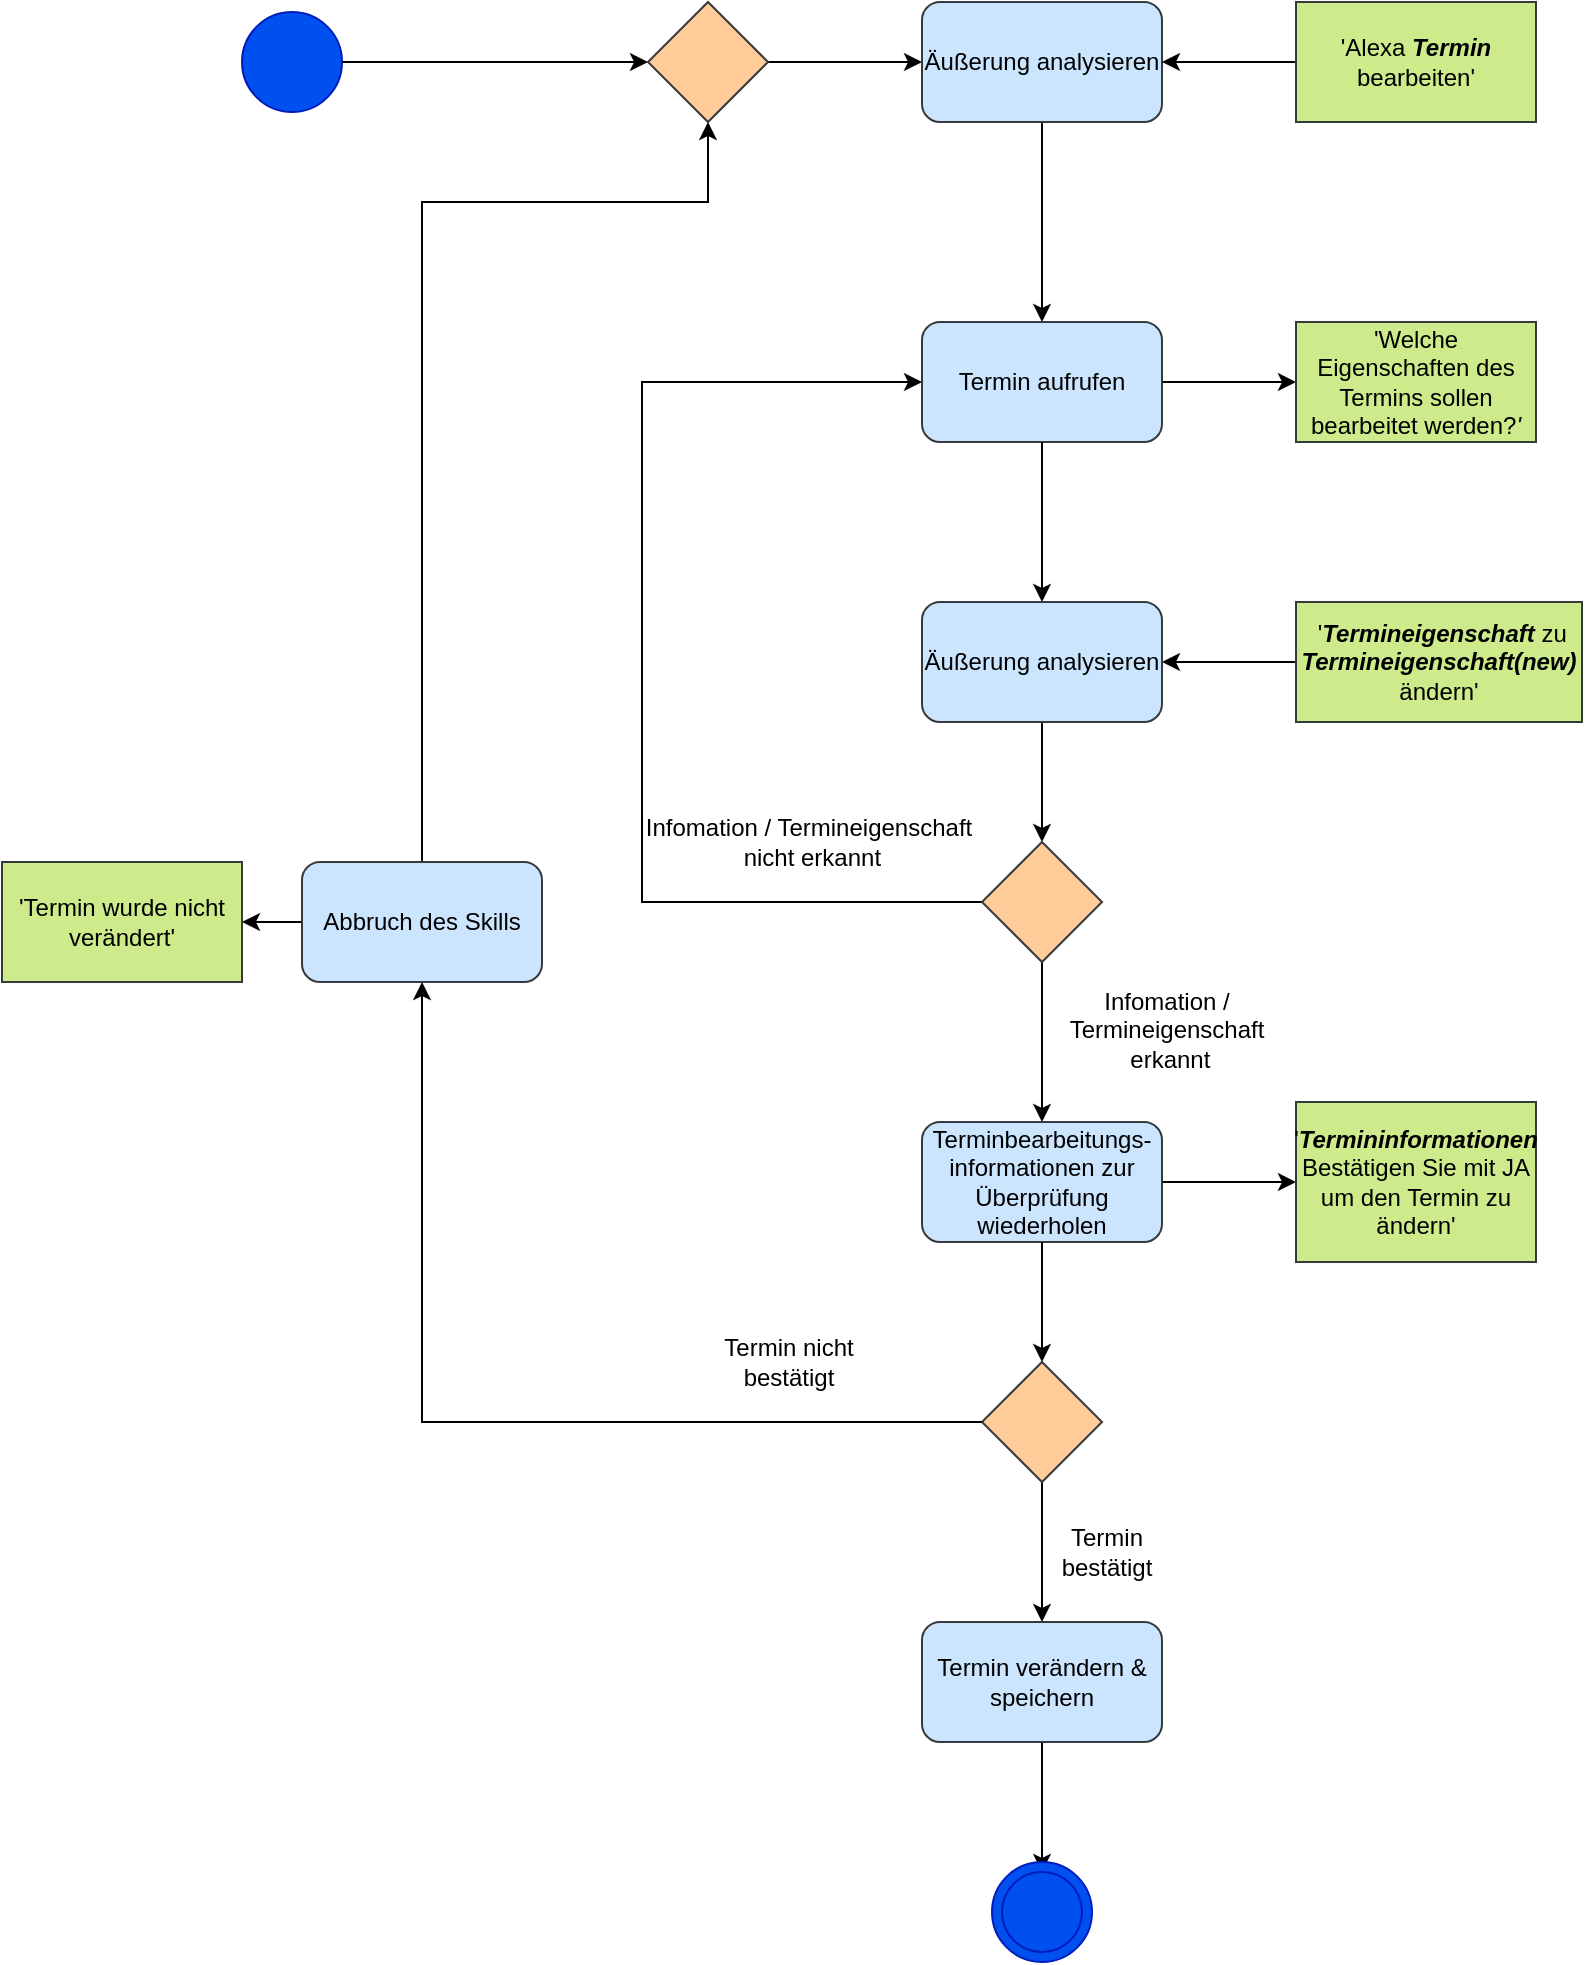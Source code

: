 <mxfile version="12.3.2" type="device" pages="1"><diagram id="49ZpyDbr96Wpg-Xodbfq" name="Page-1"><mxGraphModel dx="898" dy="833" grid="1" gridSize="10" guides="1" tooltips="1" connect="1" arrows="1" fold="1" page="1" pageScale="1" pageWidth="827" pageHeight="1169" math="0" shadow="0"><root><mxCell id="0"/><mxCell id="1" parent="0"/><mxCell id="D5JneLQj2guxoiwz3cLh-1" value="" style="ellipse;whiteSpace=wrap;html=1;aspect=fixed;fillColor=#0050ef;strokeColor=#001DBC;fontColor=#ffffff;" vertex="1" parent="1"><mxGeometry x="130" y="65" width="50" height="50" as="geometry"/></mxCell><mxCell id="D5JneLQj2guxoiwz3cLh-2" value="" style="edgeStyle=orthogonalEdgeStyle;rounded=0;orthogonalLoop=1;jettySize=auto;html=1;" edge="1" parent="1" source="D5JneLQj2guxoiwz3cLh-33" target="D5JneLQj2guxoiwz3cLh-4"><mxGeometry relative="1" as="geometry"><mxPoint x="390" y="90" as="sourcePoint"/></mxGeometry></mxCell><mxCell id="D5JneLQj2guxoiwz3cLh-3" value="" style="edgeStyle=orthogonalEdgeStyle;rounded=0;orthogonalLoop=1;jettySize=auto;html=1;" edge="1" parent="1" source="D5JneLQj2guxoiwz3cLh-4" target="D5JneLQj2guxoiwz3cLh-9"><mxGeometry relative="1" as="geometry"><mxPoint x="530" y="180" as="targetPoint"/></mxGeometry></mxCell><mxCell id="D5JneLQj2guxoiwz3cLh-4" value="Äußerung analysieren" style="rounded=1;whiteSpace=wrap;html=1;fillColor=#cce5ff;strokeColor=#36393d;" vertex="1" parent="1"><mxGeometry x="470" y="60" width="120" height="60" as="geometry"/></mxCell><mxCell id="D5JneLQj2guxoiwz3cLh-5" style="edgeStyle=orthogonalEdgeStyle;rounded=0;orthogonalLoop=1;jettySize=auto;html=1;exitX=0;exitY=0.5;exitDx=0;exitDy=0;entryX=1;entryY=0.5;entryDx=0;entryDy=0;" edge="1" parent="1" source="D5JneLQj2guxoiwz3cLh-6" target="D5JneLQj2guxoiwz3cLh-4"><mxGeometry relative="1" as="geometry"/></mxCell><mxCell id="D5JneLQj2guxoiwz3cLh-6" value="'Alexa &lt;b&gt;&lt;i&gt;Termin &lt;/i&gt;&lt;/b&gt;bearbeiten'" style="rounded=0;whiteSpace=wrap;html=1;fillColor=#cdeb8b;strokeColor=#36393d;" vertex="1" parent="1"><mxGeometry x="657" y="60" width="120" height="60" as="geometry"/></mxCell><mxCell id="D5JneLQj2guxoiwz3cLh-7" value="" style="edgeStyle=orthogonalEdgeStyle;rounded=0;orthogonalLoop=1;jettySize=auto;html=1;exitX=0.5;exitY=1;exitDx=0;exitDy=0;" edge="1" parent="1" source="D5JneLQj2guxoiwz3cLh-41" target="D5JneLQj2guxoiwz3cLh-12"><mxGeometry relative="1" as="geometry"><mxPoint x="530" y="440" as="sourcePoint"/></mxGeometry></mxCell><mxCell id="D5JneLQj2guxoiwz3cLh-8" value="" style="edgeStyle=orthogonalEdgeStyle;rounded=0;orthogonalLoop=1;jettySize=auto;html=1;" edge="1" parent="1" source="D5JneLQj2guxoiwz3cLh-9" target="D5JneLQj2guxoiwz3cLh-24"><mxGeometry relative="1" as="geometry"/></mxCell><mxCell id="D5JneLQj2guxoiwz3cLh-9" value="Termin aufrufen" style="rounded=1;whiteSpace=wrap;html=1;fillColor=#cce5ff;strokeColor=#36393d;" vertex="1" parent="1"><mxGeometry x="470" y="220" width="120" height="60" as="geometry"/></mxCell><mxCell id="D5JneLQj2guxoiwz3cLh-10" value="" style="edgeStyle=orthogonalEdgeStyle;rounded=0;orthogonalLoop=1;jettySize=auto;html=1;entryX=0;entryY=0.5;entryDx=0;entryDy=0;" edge="1" parent="1" source="D5JneLQj2guxoiwz3cLh-12" target="D5JneLQj2guxoiwz3cLh-9"><mxGeometry relative="1" as="geometry"><mxPoint x="440" y="250" as="targetPoint"/><Array as="points"><mxPoint x="330" y="510"/><mxPoint x="330" y="250"/></Array></mxGeometry></mxCell><mxCell id="D5JneLQj2guxoiwz3cLh-11" value="" style="edgeStyle=orthogonalEdgeStyle;rounded=0;orthogonalLoop=1;jettySize=auto;html=1;" edge="1" parent="1" source="D5JneLQj2guxoiwz3cLh-12" target="D5JneLQj2guxoiwz3cLh-18"><mxGeometry relative="1" as="geometry"/></mxCell><mxCell id="D5JneLQj2guxoiwz3cLh-12" value="" style="rhombus;whiteSpace=wrap;html=1;fillColor=#ffcc99;strokeColor=#36393d;" vertex="1" parent="1"><mxGeometry x="500" y="480" width="60" height="60" as="geometry"/></mxCell><mxCell id="D5JneLQj2guxoiwz3cLh-14" value="" style="edgeStyle=orthogonalEdgeStyle;rounded=0;orthogonalLoop=1;jettySize=auto;html=1;entryX=0.5;entryY=0;entryDx=0;entryDy=0;" edge="1" parent="1" source="D5JneLQj2guxoiwz3cLh-9" target="D5JneLQj2guxoiwz3cLh-41"><mxGeometry relative="1" as="geometry"><mxPoint x="530" y="280" as="sourcePoint"/><mxPoint x="530" y="350" as="targetPoint"/></mxGeometry></mxCell><mxCell id="D5JneLQj2guxoiwz3cLh-15" value="" style="edgeStyle=orthogonalEdgeStyle;rounded=0;orthogonalLoop=1;jettySize=auto;html=1;" edge="1" parent="1" source="D5JneLQj2guxoiwz3cLh-27" target="D5JneLQj2guxoiwz3cLh-20"><mxGeometry relative="1" as="geometry"/></mxCell><mxCell id="D5JneLQj2guxoiwz3cLh-16" value="&lt;br&gt;" style="text;html=1;align=center;verticalAlign=middle;resizable=0;points=[];;labelBackgroundColor=#ffffff;" vertex="1" connectable="0" parent="D5JneLQj2guxoiwz3cLh-15"><mxGeometry x="-0.105" relative="1" as="geometry"><mxPoint as="offset"/></mxGeometry></mxCell><mxCell id="D5JneLQj2guxoiwz3cLh-17" value="" style="edgeStyle=orthogonalEdgeStyle;rounded=0;orthogonalLoop=1;jettySize=auto;html=1;" edge="1" parent="1" source="D5JneLQj2guxoiwz3cLh-18" target="D5JneLQj2guxoiwz3cLh-23"><mxGeometry relative="1" as="geometry"/></mxCell><mxCell id="D5JneLQj2guxoiwz3cLh-18" value="Terminbearbeitungs-&lt;br&gt;informationen zur Überprüfung wiederholen" style="rounded=1;whiteSpace=wrap;html=1;fillColor=#cce5ff;strokeColor=#36393d;" vertex="1" parent="1"><mxGeometry x="470" y="620" width="120" height="60" as="geometry"/></mxCell><mxCell id="D5JneLQj2guxoiwz3cLh-19" value="" style="edgeStyle=orthogonalEdgeStyle;rounded=0;orthogonalLoop=1;jettySize=auto;html=1;" edge="1" parent="1" source="D5JneLQj2guxoiwz3cLh-20" target="D5JneLQj2guxoiwz3cLh-40"><mxGeometry relative="1" as="geometry"/></mxCell><mxCell id="D5JneLQj2guxoiwz3cLh-20" value="Termin verändern &amp;amp; speichern" style="rounded=1;whiteSpace=wrap;html=1;fillColor=#cce5ff;strokeColor=#36393d;" vertex="1" parent="1"><mxGeometry x="470" y="870" width="120" height="60" as="geometry"/></mxCell><mxCell id="D5JneLQj2guxoiwz3cLh-21" value="Infomation / &lt;br&gt;Termineigenschaft&lt;br&gt;&amp;nbsp;erkannt" style="text;html=1;align=center;verticalAlign=middle;resizable=0;points=[];;autosize=1;" vertex="1" parent="1"><mxGeometry x="537" y="549" width="110" height="50" as="geometry"/></mxCell><mxCell id="D5JneLQj2guxoiwz3cLh-22" value="Infomation / Termineigenschaft&lt;br&gt;&amp;nbsp;nicht erkannt " style="text;html=1;align=center;verticalAlign=middle;resizable=0;points=[];;autosize=1;" vertex="1" parent="1"><mxGeometry x="323" y="465" width="180" height="30" as="geometry"/></mxCell><mxCell id="D5JneLQj2guxoiwz3cLh-23" value="'&lt;i&gt;&lt;b&gt;Termininformationen&lt;/b&gt;&lt;/i&gt;&lt;br&gt;Bestätigen Sie mit JA um den Termin zu ändern'" style="rounded=0;whiteSpace=wrap;html=1;fillColor=#cdeb8b;strokeColor=#36393d;" vertex="1" parent="1"><mxGeometry x="657" y="610" width="120" height="80" as="geometry"/></mxCell><mxCell id="D5JneLQj2guxoiwz3cLh-24" value="'Welche Eigenschaften des Termins sollen bearbeitet werden?&lt;i&gt;'&lt;/i&gt;" style="rounded=0;whiteSpace=wrap;html=1;fillColor=#cdeb8b;strokeColor=#36393d;" vertex="1" parent="1"><mxGeometry x="657" y="220" width="120" height="60" as="geometry"/></mxCell><mxCell id="D5JneLQj2guxoiwz3cLh-25" value="" style="edgeStyle=orthogonalEdgeStyle;rounded=0;orthogonalLoop=1;jettySize=auto;html=1;entryX=1;entryY=0.5;entryDx=0;entryDy=0;" edge="1" parent="1" source="D5JneLQj2guxoiwz3cLh-26" target="D5JneLQj2guxoiwz3cLh-41"><mxGeometry relative="1" as="geometry"><mxPoint x="600" y="390" as="targetPoint"/></mxGeometry></mxCell><mxCell id="D5JneLQj2guxoiwz3cLh-26" value="&amp;nbsp;'&lt;b style=&quot;font-style: italic&quot;&gt;Termineigenschaft &lt;/b&gt;zu &lt;b style=&quot;font-style: italic&quot;&gt;Termineigenschaft(new) &lt;/b&gt;ändern'" style="rounded=0;whiteSpace=wrap;html=1;fillColor=#cdeb8b;strokeColor=#36393d;" vertex="1" parent="1"><mxGeometry x="657" y="360" width="143" height="60" as="geometry"/></mxCell><mxCell id="D5JneLQj2guxoiwz3cLh-27" value="" style="rhombus;whiteSpace=wrap;html=1;fillColor=#ffcc99;strokeColor=#36393d;" vertex="1" parent="1"><mxGeometry x="500" y="740" width="60" height="60" as="geometry"/></mxCell><mxCell id="D5JneLQj2guxoiwz3cLh-28" value="" style="edgeStyle=orthogonalEdgeStyle;rounded=0;orthogonalLoop=1;jettySize=auto;html=1;" edge="1" parent="1" source="D5JneLQj2guxoiwz3cLh-18" target="D5JneLQj2guxoiwz3cLh-27"><mxGeometry relative="1" as="geometry"><mxPoint x="530" y="680" as="sourcePoint"/><mxPoint x="530" y="870" as="targetPoint"/></mxGeometry></mxCell><mxCell id="D5JneLQj2guxoiwz3cLh-29" value="&lt;br&gt;" style="text;html=1;align=center;verticalAlign=middle;resizable=0;points=[];;labelBackgroundColor=#ffffff;" vertex="1" connectable="0" parent="D5JneLQj2guxoiwz3cLh-28"><mxGeometry x="-0.105" relative="1" as="geometry"><mxPoint as="offset"/></mxGeometry></mxCell><mxCell id="D5JneLQj2guxoiwz3cLh-30" value="Termin &lt;br&gt;bestätigt" style="text;html=1;align=center;verticalAlign=middle;resizable=0;points=[];;autosize=1;" vertex="1" parent="1"><mxGeometry x="532" y="820" width="60" height="30" as="geometry"/></mxCell><mxCell id="D5JneLQj2guxoiwz3cLh-31" value="Termin nicht &lt;br&gt;bestätigt" style="text;html=1;align=center;verticalAlign=middle;resizable=0;points=[];;autosize=1;" vertex="1" parent="1"><mxGeometry x="363" y="725" width="80" height="30" as="geometry"/></mxCell><mxCell id="D5JneLQj2guxoiwz3cLh-32" value="" style="edgeStyle=orthogonalEdgeStyle;rounded=0;orthogonalLoop=1;jettySize=auto;html=1;exitX=1;exitY=0.5;exitDx=0;exitDy=0;" edge="1" parent="1" source="D5JneLQj2guxoiwz3cLh-1" target="D5JneLQj2guxoiwz3cLh-33"><mxGeometry relative="1" as="geometry"><mxPoint x="180" y="90" as="sourcePoint"/><mxPoint x="330" y="90" as="targetPoint"/></mxGeometry></mxCell><mxCell id="D5JneLQj2guxoiwz3cLh-33" value="" style="rhombus;whiteSpace=wrap;html=1;fillColor=#ffcc99;strokeColor=#36393d;" vertex="1" parent="1"><mxGeometry x="333" y="60" width="60" height="60" as="geometry"/></mxCell><mxCell id="D5JneLQj2guxoiwz3cLh-34" value="" style="edgeStyle=orthogonalEdgeStyle;rounded=0;orthogonalLoop=1;jettySize=auto;html=1;" edge="1" parent="1" source="D5JneLQj2guxoiwz3cLh-36" target="D5JneLQj2guxoiwz3cLh-38"><mxGeometry relative="1" as="geometry"/></mxCell><mxCell id="D5JneLQj2guxoiwz3cLh-35" style="edgeStyle=orthogonalEdgeStyle;rounded=0;orthogonalLoop=1;jettySize=auto;html=1;exitX=0.5;exitY=0;exitDx=0;exitDy=0;entryX=0.5;entryY=1;entryDx=0;entryDy=0;" edge="1" parent="1" source="D5JneLQj2guxoiwz3cLh-36" target="D5JneLQj2guxoiwz3cLh-33"><mxGeometry relative="1" as="geometry"><Array as="points"><mxPoint x="220" y="160"/><mxPoint x="363" y="160"/></Array></mxGeometry></mxCell><mxCell id="D5JneLQj2guxoiwz3cLh-36" value="Abbruch des Skills" style="rounded=1;whiteSpace=wrap;html=1;fillColor=#cce5ff;strokeColor=#36393d;" vertex="1" parent="1"><mxGeometry x="160" y="490" width="120" height="60" as="geometry"/></mxCell><mxCell id="D5JneLQj2guxoiwz3cLh-37" value="" style="edgeStyle=orthogonalEdgeStyle;rounded=0;orthogonalLoop=1;jettySize=auto;html=1;entryX=0.5;entryY=1;entryDx=0;entryDy=0;" edge="1" parent="1" target="D5JneLQj2guxoiwz3cLh-36"><mxGeometry relative="1" as="geometry"><mxPoint x="500" y="770" as="sourcePoint"/><mxPoint x="373" y="120" as="targetPoint"/><Array as="points"><mxPoint x="220" y="770"/></Array></mxGeometry></mxCell><mxCell id="D5JneLQj2guxoiwz3cLh-38" value="'Termin wurde nicht verändert'" style="rounded=0;whiteSpace=wrap;html=1;fillColor=#cdeb8b;strokeColor=#36393d;" vertex="1" parent="1"><mxGeometry x="10" y="490" width="120" height="60" as="geometry"/></mxCell><mxCell id="D5JneLQj2guxoiwz3cLh-39" value="" style="ellipse;whiteSpace=wrap;html=1;aspect=fixed;fillColor=#0050ef;strokeColor=#001DBC;fontColor=#ffffff;" vertex="1" parent="1"><mxGeometry x="505" y="990" width="50" height="50" as="geometry"/></mxCell><mxCell id="D5JneLQj2guxoiwz3cLh-40" value="" style="ellipse;whiteSpace=wrap;html=1;aspect=fixed;fillColor=#0050ef;strokeColor=#001DBC;fontColor=#ffffff;" vertex="1" parent="1"><mxGeometry x="510" y="995" width="40" height="40" as="geometry"/></mxCell><mxCell id="D5JneLQj2guxoiwz3cLh-41" value="Äußerung analysieren" style="rounded=1;whiteSpace=wrap;html=1;fillColor=#cce5ff;strokeColor=#36393d;" vertex="1" parent="1"><mxGeometry x="470" y="360" width="120" height="60" as="geometry"/></mxCell></root></mxGraphModel></diagram></mxfile>
